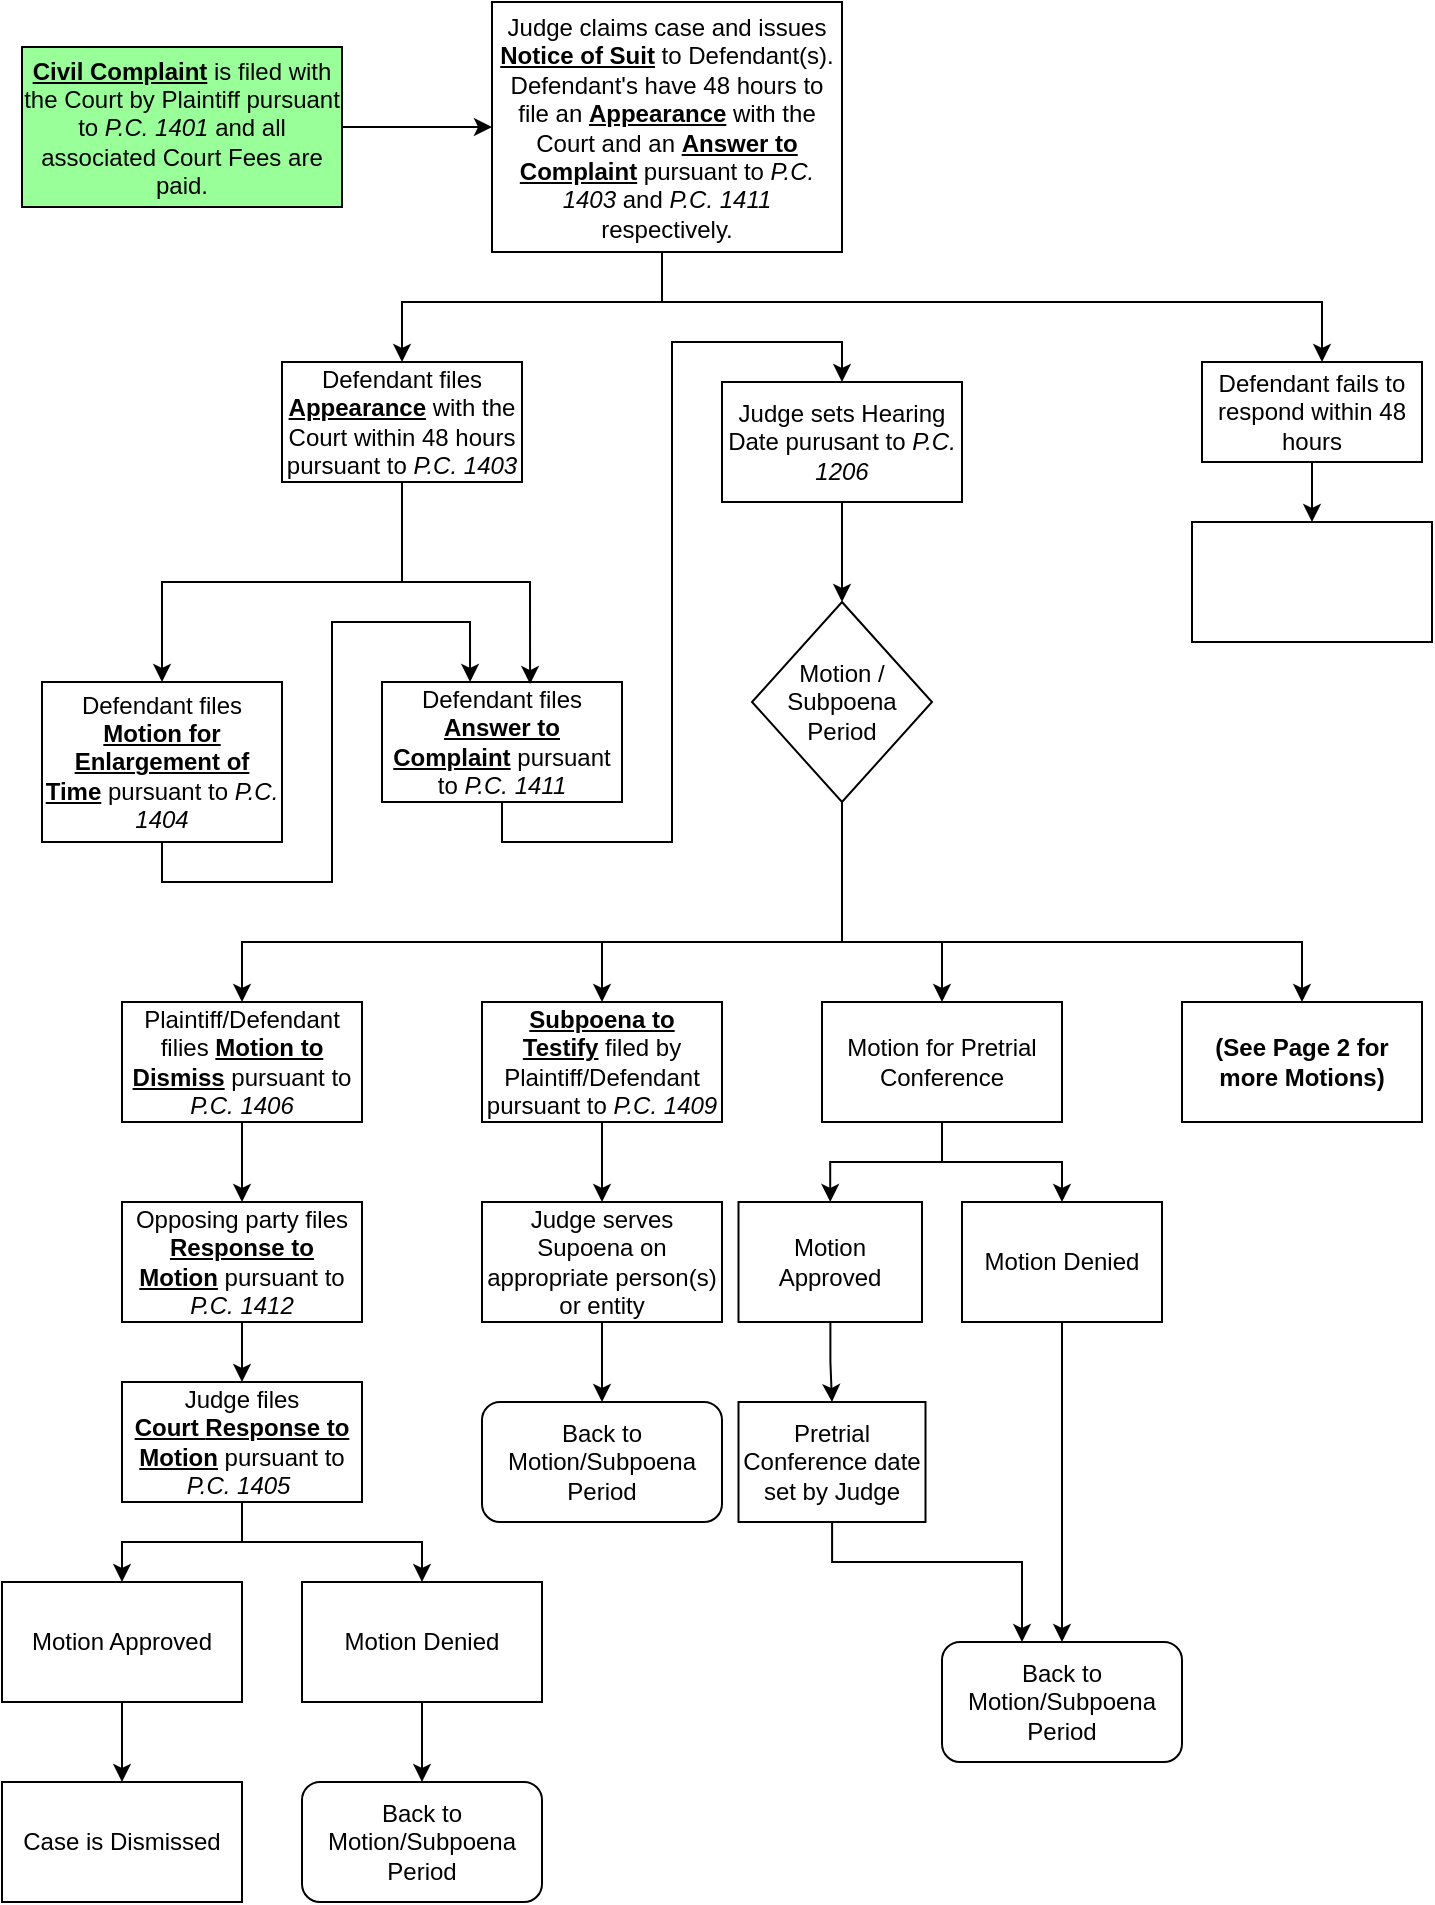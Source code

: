 <mxfile version="24.2.5" type="device">
  <diagram name="Page-1" id="21hHCQ0tWKkvTaQehLVV">
    <mxGraphModel dx="1434" dy="844" grid="1" gridSize="10" guides="1" tooltips="1" connect="1" arrows="1" fold="1" page="1" pageScale="1" pageWidth="850" pageHeight="1100" math="0" shadow="0">
      <root>
        <mxCell id="0" />
        <mxCell id="1" parent="0" />
        <mxCell id="WkK8CL40pcv4JaZWdh5v-7" style="edgeStyle=orthogonalEdgeStyle;rounded=0;orthogonalLoop=1;jettySize=auto;html=1;entryX=0;entryY=0.5;entryDx=0;entryDy=0;" parent="1" source="WkK8CL40pcv4JaZWdh5v-1" target="WkK8CL40pcv4JaZWdh5v-2" edge="1">
          <mxGeometry relative="1" as="geometry" />
        </mxCell>
        <mxCell id="WkK8CL40pcv4JaZWdh5v-1" value="&lt;b&gt;&lt;u&gt;Civil Complaint&lt;/u&gt;&lt;/b&gt; is filed with the Court by Plaintiff pursuant to &lt;i&gt;P.C. 1401&amp;nbsp;&lt;/i&gt;and all associated Court Fees are paid." style="rounded=0;whiteSpace=wrap;html=1;fillColor=#99FF99;" parent="1" vertex="1">
          <mxGeometry x="20" y="32.5" width="160" height="80" as="geometry" />
        </mxCell>
        <mxCell id="WkK8CL40pcv4JaZWdh5v-8" style="edgeStyle=orthogonalEdgeStyle;rounded=0;orthogonalLoop=1;jettySize=auto;html=1;" parent="1" source="WkK8CL40pcv4JaZWdh5v-2" target="WkK8CL40pcv4JaZWdh5v-4" edge="1">
          <mxGeometry relative="1" as="geometry">
            <Array as="points">
              <mxPoint x="340" y="160" />
              <mxPoint x="210" y="160" />
            </Array>
          </mxGeometry>
        </mxCell>
        <mxCell id="WkK8CL40pcv4JaZWdh5v-15" style="edgeStyle=orthogonalEdgeStyle;rounded=0;orthogonalLoop=1;jettySize=auto;html=1;" parent="1" source="WkK8CL40pcv4JaZWdh5v-2" target="WkK8CL40pcv4JaZWdh5v-14" edge="1">
          <mxGeometry relative="1" as="geometry">
            <Array as="points">
              <mxPoint x="340" y="160" />
              <mxPoint x="670" y="160" />
            </Array>
          </mxGeometry>
        </mxCell>
        <mxCell id="WkK8CL40pcv4JaZWdh5v-2" value="Judge claims case and issues &lt;b&gt;&lt;u&gt;Notice of Suit&lt;/u&gt;&lt;/b&gt; to Defendant(s). Defendant&#39;s have 48 hours to file an &lt;b&gt;&lt;u&gt;Appearance&lt;/u&gt;&lt;/b&gt; with the Court and an &lt;b&gt;&lt;u&gt;Answer to Complaint&lt;/u&gt;&lt;/b&gt; pursuant to &lt;i&gt;P.C. 1403&lt;/i&gt; and &lt;i&gt;P.C. 1411 &lt;/i&gt;respectively." style="rounded=0;whiteSpace=wrap;html=1;" parent="1" vertex="1">
          <mxGeometry x="255" y="10" width="175" height="125" as="geometry" />
        </mxCell>
        <mxCell id="WkK8CL40pcv4JaZWdh5v-12" style="edgeStyle=orthogonalEdgeStyle;rounded=0;orthogonalLoop=1;jettySize=auto;html=1;entryX=0.5;entryY=0;entryDx=0;entryDy=0;" parent="1" source="WkK8CL40pcv4JaZWdh5v-4" target="WkK8CL40pcv4JaZWdh5v-11" edge="1">
          <mxGeometry relative="1" as="geometry" />
        </mxCell>
        <mxCell id="WkK8CL40pcv4JaZWdh5v-4" value="Defendant files &lt;b&gt;&lt;u&gt;Appearance&lt;/u&gt;&lt;/b&gt; with the Court within 48 hours pursuant to &lt;i&gt;P.C. 1403&lt;/i&gt;" style="rounded=0;whiteSpace=wrap;html=1;" parent="1" vertex="1">
          <mxGeometry x="150" y="190" width="120" height="60" as="geometry" />
        </mxCell>
        <mxCell id="WkK8CL40pcv4JaZWdh5v-11" value="Defendant files &lt;b&gt;&lt;u&gt;Motion for Enlargement of Time&lt;/u&gt;&lt;/b&gt; pursuant to &lt;i&gt;P.C. 1404&lt;/i&gt;" style="rounded=0;whiteSpace=wrap;html=1;" parent="1" vertex="1">
          <mxGeometry x="30" y="350" width="120" height="80" as="geometry" />
        </mxCell>
        <mxCell id="WkK8CL40pcv4JaZWdh5v-17" style="edgeStyle=orthogonalEdgeStyle;rounded=0;orthogonalLoop=1;jettySize=auto;html=1;entryX=0.5;entryY=0;entryDx=0;entryDy=0;" parent="1" source="WkK8CL40pcv4JaZWdh5v-14" target="WkK8CL40pcv4JaZWdh5v-16" edge="1">
          <mxGeometry relative="1" as="geometry" />
        </mxCell>
        <mxCell id="WkK8CL40pcv4JaZWdh5v-14" value="Defendant fails to respond within 48 hours" style="rounded=0;whiteSpace=wrap;html=1;" parent="1" vertex="1">
          <mxGeometry x="610" y="190" width="110" height="50" as="geometry" />
        </mxCell>
        <mxCell id="WkK8CL40pcv4JaZWdh5v-16" value="" style="rounded=0;whiteSpace=wrap;html=1;" parent="1" vertex="1">
          <mxGeometry x="605" y="270" width="120" height="60" as="geometry" />
        </mxCell>
        <mxCell id="WkK8CL40pcv4JaZWdh5v-25" style="edgeStyle=orthogonalEdgeStyle;rounded=0;orthogonalLoop=1;jettySize=auto;html=1;entryX=0.5;entryY=0;entryDx=0;entryDy=0;" parent="1" source="WkK8CL40pcv4JaZWdh5v-18" target="WkK8CL40pcv4JaZWdh5v-23" edge="1">
          <mxGeometry relative="1" as="geometry">
            <Array as="points">
              <mxPoint x="260" y="430" />
              <mxPoint x="345" y="430" />
              <mxPoint x="345" y="180" />
              <mxPoint x="430" y="180" />
            </Array>
          </mxGeometry>
        </mxCell>
        <mxCell id="WkK8CL40pcv4JaZWdh5v-18" value="Defendant files &lt;u style=&quot;font-weight: bold;&quot;&gt;Answer to Complaint&lt;/u&gt;&amp;nbsp;pursuant to &lt;i&gt;P.C. 1411&lt;/i&gt;" style="rounded=0;whiteSpace=wrap;html=1;" parent="1" vertex="1">
          <mxGeometry x="200" y="350" width="120" height="60" as="geometry" />
        </mxCell>
        <mxCell id="WkK8CL40pcv4JaZWdh5v-21" style="edgeStyle=orthogonalEdgeStyle;rounded=0;orthogonalLoop=1;jettySize=auto;html=1;entryX=0.617;entryY=0.017;entryDx=0;entryDy=0;entryPerimeter=0;" parent="1" source="WkK8CL40pcv4JaZWdh5v-4" target="WkK8CL40pcv4JaZWdh5v-18" edge="1">
          <mxGeometry relative="1" as="geometry">
            <Array as="points">
              <mxPoint x="210" y="300" />
              <mxPoint x="274" y="300" />
            </Array>
          </mxGeometry>
        </mxCell>
        <mxCell id="WkK8CL40pcv4JaZWdh5v-22" style="edgeStyle=orthogonalEdgeStyle;rounded=0;orthogonalLoop=1;jettySize=auto;html=1;entryX=0.367;entryY=0;entryDx=0;entryDy=0;entryPerimeter=0;" parent="1" source="WkK8CL40pcv4JaZWdh5v-11" target="WkK8CL40pcv4JaZWdh5v-18" edge="1">
          <mxGeometry relative="1" as="geometry">
            <Array as="points">
              <mxPoint x="90" y="450" />
              <mxPoint x="175" y="450" />
              <mxPoint x="175" y="320" />
              <mxPoint x="244" y="320" />
            </Array>
          </mxGeometry>
        </mxCell>
        <mxCell id="WkK8CL40pcv4JaZWdh5v-28" style="edgeStyle=orthogonalEdgeStyle;rounded=0;orthogonalLoop=1;jettySize=auto;html=1;entryX=0.5;entryY=0;entryDx=0;entryDy=0;" parent="1" source="WkK8CL40pcv4JaZWdh5v-23" target="WkK8CL40pcv4JaZWdh5v-27" edge="1">
          <mxGeometry relative="1" as="geometry" />
        </mxCell>
        <mxCell id="WkK8CL40pcv4JaZWdh5v-23" value="Judge sets Hearing Date purusant to &lt;i&gt;P.C. 1206&lt;/i&gt;" style="rounded=0;whiteSpace=wrap;html=1;" parent="1" vertex="1">
          <mxGeometry x="370" y="200" width="120" height="60" as="geometry" />
        </mxCell>
        <mxCell id="WkK8CL40pcv4JaZWdh5v-30" style="edgeStyle=orthogonalEdgeStyle;rounded=0;orthogonalLoop=1;jettySize=auto;html=1;entryX=0.5;entryY=0;entryDx=0;entryDy=0;" parent="1" source="WkK8CL40pcv4JaZWdh5v-27" target="WkK8CL40pcv4JaZWdh5v-29" edge="1">
          <mxGeometry relative="1" as="geometry">
            <Array as="points">
              <mxPoint x="430" y="480" />
              <mxPoint x="130" y="480" />
            </Array>
          </mxGeometry>
        </mxCell>
        <mxCell id="beE_tadzqA_jlADr6ZBV-1" style="edgeStyle=orthogonalEdgeStyle;rounded=0;orthogonalLoop=1;jettySize=auto;html=1;entryX=0.5;entryY=0;entryDx=0;entryDy=0;" edge="1" parent="1" source="WkK8CL40pcv4JaZWdh5v-27" target="WkK8CL40pcv4JaZWdh5v-47">
          <mxGeometry relative="1" as="geometry">
            <Array as="points">
              <mxPoint x="430" y="480" />
              <mxPoint x="310" y="480" />
            </Array>
          </mxGeometry>
        </mxCell>
        <mxCell id="beE_tadzqA_jlADr6ZBV-7" style="edgeStyle=orthogonalEdgeStyle;rounded=0;orthogonalLoop=1;jettySize=auto;html=1;" edge="1" parent="1" source="WkK8CL40pcv4JaZWdh5v-27" target="beE_tadzqA_jlADr6ZBV-2">
          <mxGeometry relative="1" as="geometry">
            <Array as="points">
              <mxPoint x="430" y="480" />
              <mxPoint x="480" y="480" />
            </Array>
          </mxGeometry>
        </mxCell>
        <mxCell id="beE_tadzqA_jlADr6ZBV-19" style="edgeStyle=orthogonalEdgeStyle;rounded=0;orthogonalLoop=1;jettySize=auto;html=1;entryX=0.5;entryY=0;entryDx=0;entryDy=0;" edge="1" parent="1" source="WkK8CL40pcv4JaZWdh5v-27" target="beE_tadzqA_jlADr6ZBV-18">
          <mxGeometry relative="1" as="geometry">
            <Array as="points">
              <mxPoint x="430" y="480" />
              <mxPoint x="660" y="480" />
            </Array>
          </mxGeometry>
        </mxCell>
        <mxCell id="WkK8CL40pcv4JaZWdh5v-27" value="Motion / Subpoena Period" style="rhombus;whiteSpace=wrap;html=1;" parent="1" vertex="1">
          <mxGeometry x="385" y="310" width="90" height="100" as="geometry" />
        </mxCell>
        <mxCell id="WkK8CL40pcv4JaZWdh5v-31" style="edgeStyle=orthogonalEdgeStyle;rounded=0;orthogonalLoop=1;jettySize=auto;html=1;" parent="1" source="WkK8CL40pcv4JaZWdh5v-29" target="WkK8CL40pcv4JaZWdh5v-32" edge="1">
          <mxGeometry relative="1" as="geometry">
            <mxPoint x="130" y="610" as="targetPoint" />
          </mxGeometry>
        </mxCell>
        <mxCell id="WkK8CL40pcv4JaZWdh5v-29" value="Plaintiff/Defendant filies &lt;u style=&quot;font-weight: bold;&quot;&gt;Motion to Dismiss&lt;/u&gt;&amp;nbsp;pursuant to &lt;i&gt;P.C. 1406&lt;/i&gt;" style="rounded=0;whiteSpace=wrap;html=1;" parent="1" vertex="1">
          <mxGeometry x="70" y="510" width="120" height="60" as="geometry" />
        </mxCell>
        <mxCell id="WkK8CL40pcv4JaZWdh5v-34" style="edgeStyle=orthogonalEdgeStyle;rounded=0;orthogonalLoop=1;jettySize=auto;html=1;entryX=0.5;entryY=0;entryDx=0;entryDy=0;" parent="1" source="WkK8CL40pcv4JaZWdh5v-32" target="WkK8CL40pcv4JaZWdh5v-33" edge="1">
          <mxGeometry relative="1" as="geometry" />
        </mxCell>
        <mxCell id="WkK8CL40pcv4JaZWdh5v-32" value="Opposing party files &lt;u style=&quot;font-weight: bold;&quot;&gt;Response to Motion&lt;/u&gt;&amp;nbsp;pursuant to &lt;i&gt;P.C. 1412&lt;/i&gt;" style="rounded=0;whiteSpace=wrap;html=1;" parent="1" vertex="1">
          <mxGeometry x="70" y="610" width="120" height="60" as="geometry" />
        </mxCell>
        <mxCell id="WkK8CL40pcv4JaZWdh5v-41" style="edgeStyle=orthogonalEdgeStyle;rounded=0;orthogonalLoop=1;jettySize=auto;html=1;entryX=0.5;entryY=0;entryDx=0;entryDy=0;" parent="1" source="WkK8CL40pcv4JaZWdh5v-33" target="WkK8CL40pcv4JaZWdh5v-35" edge="1">
          <mxGeometry relative="1" as="geometry" />
        </mxCell>
        <mxCell id="WkK8CL40pcv4JaZWdh5v-42" style="edgeStyle=orthogonalEdgeStyle;rounded=0;orthogonalLoop=1;jettySize=auto;html=1;entryX=0.5;entryY=0;entryDx=0;entryDy=0;" parent="1" source="WkK8CL40pcv4JaZWdh5v-33" target="WkK8CL40pcv4JaZWdh5v-37" edge="1">
          <mxGeometry relative="1" as="geometry" />
        </mxCell>
        <mxCell id="WkK8CL40pcv4JaZWdh5v-33" value="Judge files &lt;b&gt;&lt;u&gt;Court&amp;nbsp;&lt;/u&gt;&lt;/b&gt;&lt;u style=&quot;font-weight: bold;&quot;&gt;Response to Motion&lt;/u&gt;&amp;nbsp;pursuant to &lt;i&gt;P.C. 1405&lt;/i&gt;&amp;nbsp;" style="rounded=0;whiteSpace=wrap;html=1;" parent="1" vertex="1">
          <mxGeometry x="70" y="700" width="120" height="60" as="geometry" />
        </mxCell>
        <mxCell id="WkK8CL40pcv4JaZWdh5v-40" style="edgeStyle=orthogonalEdgeStyle;rounded=0;orthogonalLoop=1;jettySize=auto;html=1;" parent="1" source="WkK8CL40pcv4JaZWdh5v-35" target="WkK8CL40pcv4JaZWdh5v-39" edge="1">
          <mxGeometry relative="1" as="geometry" />
        </mxCell>
        <mxCell id="WkK8CL40pcv4JaZWdh5v-35" value="Motion Approved" style="rounded=0;whiteSpace=wrap;html=1;" parent="1" vertex="1">
          <mxGeometry x="10" y="800" width="120" height="60" as="geometry" />
        </mxCell>
        <mxCell id="WkK8CL40pcv4JaZWdh5v-46" style="edgeStyle=orthogonalEdgeStyle;rounded=0;orthogonalLoop=1;jettySize=auto;html=1;entryX=0.5;entryY=0;entryDx=0;entryDy=0;" parent="1" source="WkK8CL40pcv4JaZWdh5v-37" target="WkK8CL40pcv4JaZWdh5v-45" edge="1">
          <mxGeometry relative="1" as="geometry" />
        </mxCell>
        <mxCell id="WkK8CL40pcv4JaZWdh5v-37" value="Motion Denied" style="rounded=0;whiteSpace=wrap;html=1;" parent="1" vertex="1">
          <mxGeometry x="160" y="800" width="120" height="60" as="geometry" />
        </mxCell>
        <mxCell id="WkK8CL40pcv4JaZWdh5v-39" value="Case is Dismissed" style="rounded=0;whiteSpace=wrap;html=1;" parent="1" vertex="1">
          <mxGeometry x="10" y="900" width="120" height="60" as="geometry" />
        </mxCell>
        <mxCell id="WkK8CL40pcv4JaZWdh5v-45" value="Back to Motion/Subpoena Period" style="rounded=1;whiteSpace=wrap;html=1;" parent="1" vertex="1">
          <mxGeometry x="160" y="900" width="120" height="60" as="geometry" />
        </mxCell>
        <mxCell id="WkK8CL40pcv4JaZWdh5v-49" style="edgeStyle=orthogonalEdgeStyle;rounded=0;orthogonalLoop=1;jettySize=auto;html=1;" parent="1" source="WkK8CL40pcv4JaZWdh5v-47" target="WkK8CL40pcv4JaZWdh5v-48" edge="1">
          <mxGeometry relative="1" as="geometry" />
        </mxCell>
        <mxCell id="WkK8CL40pcv4JaZWdh5v-47" value="&lt;b&gt;&lt;u&gt;Subpoena to Testify&lt;/u&gt;&lt;/b&gt;&amp;nbsp;filed by Plaintiff/Defendant pursuant to &lt;i&gt;P.C. 1409&lt;/i&gt;" style="rounded=0;whiteSpace=wrap;html=1;" parent="1" vertex="1">
          <mxGeometry x="250" y="510" width="120" height="60" as="geometry" />
        </mxCell>
        <mxCell id="beE_tadzqA_jlADr6ZBV-6" style="edgeStyle=orthogonalEdgeStyle;rounded=0;orthogonalLoop=1;jettySize=auto;html=1;entryX=0.5;entryY=0;entryDx=0;entryDy=0;" edge="1" parent="1" source="WkK8CL40pcv4JaZWdh5v-48" target="beE_tadzqA_jlADr6ZBV-5">
          <mxGeometry relative="1" as="geometry" />
        </mxCell>
        <mxCell id="WkK8CL40pcv4JaZWdh5v-48" value="Judge serves Supoena on appropriate person(s) or entity" style="rounded=0;whiteSpace=wrap;html=1;" parent="1" vertex="1">
          <mxGeometry x="250" y="610" width="120" height="60" as="geometry" />
        </mxCell>
        <mxCell id="beE_tadzqA_jlADr6ZBV-10" style="edgeStyle=orthogonalEdgeStyle;rounded=0;orthogonalLoop=1;jettySize=auto;html=1;entryX=0.5;entryY=0;entryDx=0;entryDy=0;" edge="1" parent="1" source="beE_tadzqA_jlADr6ZBV-2" target="beE_tadzqA_jlADr6ZBV-8">
          <mxGeometry relative="1" as="geometry" />
        </mxCell>
        <mxCell id="beE_tadzqA_jlADr6ZBV-11" style="edgeStyle=orthogonalEdgeStyle;rounded=0;orthogonalLoop=1;jettySize=auto;html=1;entryX=0.5;entryY=0;entryDx=0;entryDy=0;" edge="1" parent="1" source="beE_tadzqA_jlADr6ZBV-2" target="beE_tadzqA_jlADr6ZBV-9">
          <mxGeometry relative="1" as="geometry" />
        </mxCell>
        <mxCell id="beE_tadzqA_jlADr6ZBV-2" value="Motion for Pretrial Conference" style="rounded=0;whiteSpace=wrap;html=1;" vertex="1" parent="1">
          <mxGeometry x="420" y="510" width="120" height="60" as="geometry" />
        </mxCell>
        <mxCell id="beE_tadzqA_jlADr6ZBV-5" value="Back to Motion/Subpoena Period" style="rounded=1;whiteSpace=wrap;html=1;" vertex="1" parent="1">
          <mxGeometry x="250" y="710" width="120" height="60" as="geometry" />
        </mxCell>
        <mxCell id="beE_tadzqA_jlADr6ZBV-15" style="edgeStyle=orthogonalEdgeStyle;rounded=0;orthogonalLoop=1;jettySize=auto;html=1;entryX=0.5;entryY=0;entryDx=0;entryDy=0;" edge="1" parent="1" source="beE_tadzqA_jlADr6ZBV-8" target="beE_tadzqA_jlADr6ZBV-12">
          <mxGeometry relative="1" as="geometry" />
        </mxCell>
        <mxCell id="beE_tadzqA_jlADr6ZBV-8" value="Motion Approved" style="rounded=0;whiteSpace=wrap;html=1;" vertex="1" parent="1">
          <mxGeometry x="378.25" y="610" width="91.75" height="60" as="geometry" />
        </mxCell>
        <mxCell id="beE_tadzqA_jlADr6ZBV-14" style="edgeStyle=orthogonalEdgeStyle;rounded=0;orthogonalLoop=1;jettySize=auto;html=1;entryX=0.5;entryY=0;entryDx=0;entryDy=0;" edge="1" parent="1" source="beE_tadzqA_jlADr6ZBV-9" target="beE_tadzqA_jlADr6ZBV-13">
          <mxGeometry relative="1" as="geometry" />
        </mxCell>
        <mxCell id="beE_tadzqA_jlADr6ZBV-9" value="Motion Denied" style="rounded=0;whiteSpace=wrap;html=1;" vertex="1" parent="1">
          <mxGeometry x="490" y="610" width="100" height="60" as="geometry" />
        </mxCell>
        <mxCell id="beE_tadzqA_jlADr6ZBV-17" style="edgeStyle=orthogonalEdgeStyle;rounded=0;orthogonalLoop=1;jettySize=auto;html=1;" edge="1" parent="1" source="beE_tadzqA_jlADr6ZBV-12" target="beE_tadzqA_jlADr6ZBV-13">
          <mxGeometry relative="1" as="geometry">
            <Array as="points">
              <mxPoint x="425" y="790" />
              <mxPoint x="520" y="790" />
            </Array>
          </mxGeometry>
        </mxCell>
        <mxCell id="beE_tadzqA_jlADr6ZBV-12" value="Pretrial Conference date set by Judge" style="rounded=0;whiteSpace=wrap;html=1;" vertex="1" parent="1">
          <mxGeometry x="378.25" y="710" width="93.5" height="60" as="geometry" />
        </mxCell>
        <mxCell id="beE_tadzqA_jlADr6ZBV-13" value="Back to Motion/Subpoena Period" style="rounded=1;whiteSpace=wrap;html=1;" vertex="1" parent="1">
          <mxGeometry x="480" y="830" width="120" height="60" as="geometry" />
        </mxCell>
        <mxCell id="beE_tadzqA_jlADr6ZBV-18" value="&lt;b&gt;(See Page 2 for more Motions)&lt;/b&gt;" style="rounded=0;whiteSpace=wrap;html=1;" vertex="1" parent="1">
          <mxGeometry x="600" y="510" width="120" height="60" as="geometry" />
        </mxCell>
      </root>
    </mxGraphModel>
  </diagram>
</mxfile>
